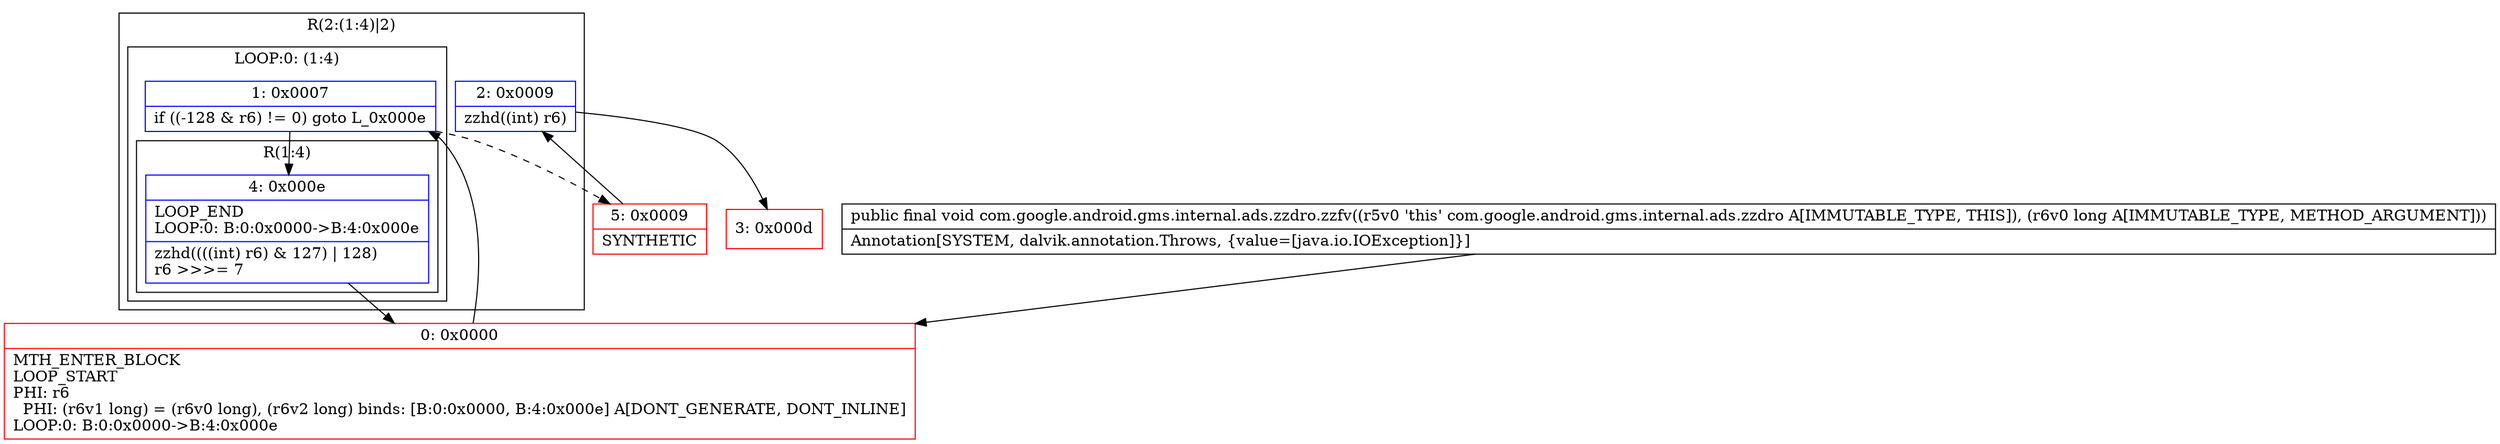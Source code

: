 digraph "CFG forcom.google.android.gms.internal.ads.zzdro.zzfv(J)V" {
subgraph cluster_Region_2043735191 {
label = "R(2:(1:4)|2)";
node [shape=record,color=blue];
subgraph cluster_LoopRegion_1828103886 {
label = "LOOP:0: (1:4)";
node [shape=record,color=blue];
Node_1 [shape=record,label="{1\:\ 0x0007|if ((\-128 & r6) != 0) goto L_0x000e\l}"];
subgraph cluster_Region_575341827 {
label = "R(1:4)";
node [shape=record,color=blue];
Node_4 [shape=record,label="{4\:\ 0x000e|LOOP_END\lLOOP:0: B:0:0x0000\-\>B:4:0x000e\l|zzhd((((int) r6) & 127) \| 128)\lr6 \>\>\>= 7\l}"];
}
}
Node_2 [shape=record,label="{2\:\ 0x0009|zzhd((int) r6)\l}"];
}
Node_0 [shape=record,color=red,label="{0\:\ 0x0000|MTH_ENTER_BLOCK\lLOOP_START\lPHI: r6 \l  PHI: (r6v1 long) = (r6v0 long), (r6v2 long) binds: [B:0:0x0000, B:4:0x000e] A[DONT_GENERATE, DONT_INLINE]\lLOOP:0: B:0:0x0000\-\>B:4:0x000e\l}"];
Node_3 [shape=record,color=red,label="{3\:\ 0x000d}"];
Node_5 [shape=record,color=red,label="{5\:\ 0x0009|SYNTHETIC\l}"];
MethodNode[shape=record,label="{public final void com.google.android.gms.internal.ads.zzdro.zzfv((r5v0 'this' com.google.android.gms.internal.ads.zzdro A[IMMUTABLE_TYPE, THIS]), (r6v0 long A[IMMUTABLE_TYPE, METHOD_ARGUMENT]))  | Annotation[SYSTEM, dalvik.annotation.Throws, \{value=[java.io.IOException]\}]\l}"];
MethodNode -> Node_0;
Node_1 -> Node_4;
Node_1 -> Node_5[style=dashed];
Node_4 -> Node_0;
Node_2 -> Node_3;
Node_0 -> Node_1;
Node_5 -> Node_2;
}

